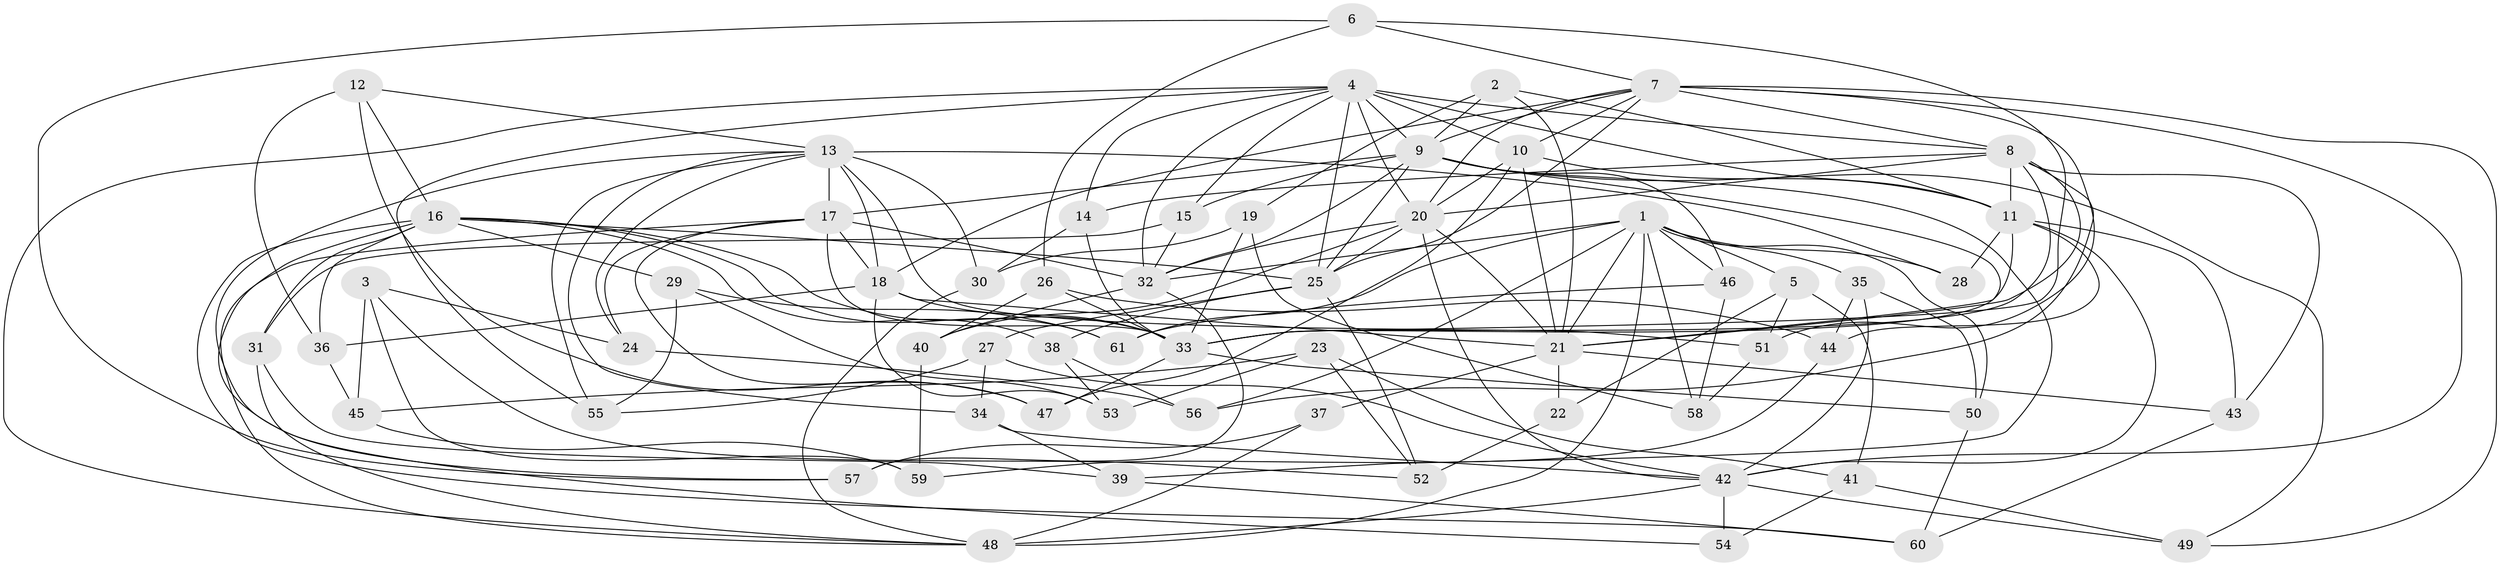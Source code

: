 // original degree distribution, {4: 1.0}
// Generated by graph-tools (version 1.1) at 2025/38/03/09/25 02:38:19]
// undirected, 61 vertices, 166 edges
graph export_dot {
graph [start="1"]
  node [color=gray90,style=filled];
  1;
  2;
  3;
  4;
  5;
  6;
  7;
  8;
  9;
  10;
  11;
  12;
  13;
  14;
  15;
  16;
  17;
  18;
  19;
  20;
  21;
  22;
  23;
  24;
  25;
  26;
  27;
  28;
  29;
  30;
  31;
  32;
  33;
  34;
  35;
  36;
  37;
  38;
  39;
  40;
  41;
  42;
  43;
  44;
  45;
  46;
  47;
  48;
  49;
  50;
  51;
  52;
  53;
  54;
  55;
  56;
  57;
  58;
  59;
  60;
  61;
  1 -- 5 [weight=1.0];
  1 -- 21 [weight=1.0];
  1 -- 28 [weight=1.0];
  1 -- 32 [weight=1.0];
  1 -- 35 [weight=1.0];
  1 -- 46 [weight=1.0];
  1 -- 48 [weight=2.0];
  1 -- 50 [weight=1.0];
  1 -- 56 [weight=1.0];
  1 -- 58 [weight=1.0];
  1 -- 61 [weight=1.0];
  2 -- 9 [weight=1.0];
  2 -- 11 [weight=1.0];
  2 -- 19 [weight=1.0];
  2 -- 21 [weight=1.0];
  3 -- 24 [weight=1.0];
  3 -- 45 [weight=1.0];
  3 -- 52 [weight=1.0];
  3 -- 59 [weight=1.0];
  4 -- 8 [weight=1.0];
  4 -- 9 [weight=2.0];
  4 -- 10 [weight=1.0];
  4 -- 11 [weight=1.0];
  4 -- 14 [weight=1.0];
  4 -- 15 [weight=1.0];
  4 -- 20 [weight=1.0];
  4 -- 25 [weight=1.0];
  4 -- 32 [weight=1.0];
  4 -- 48 [weight=1.0];
  4 -- 55 [weight=1.0];
  5 -- 22 [weight=1.0];
  5 -- 41 [weight=1.0];
  5 -- 51 [weight=1.0];
  6 -- 7 [weight=1.0];
  6 -- 26 [weight=1.0];
  6 -- 33 [weight=1.0];
  6 -- 57 [weight=1.0];
  7 -- 8 [weight=1.0];
  7 -- 9 [weight=1.0];
  7 -- 10 [weight=1.0];
  7 -- 18 [weight=1.0];
  7 -- 20 [weight=1.0];
  7 -- 25 [weight=1.0];
  7 -- 42 [weight=1.0];
  7 -- 49 [weight=1.0];
  7 -- 51 [weight=1.0];
  8 -- 11 [weight=2.0];
  8 -- 14 [weight=1.0];
  8 -- 20 [weight=1.0];
  8 -- 21 [weight=1.0];
  8 -- 33 [weight=1.0];
  8 -- 43 [weight=1.0];
  8 -- 56 [weight=1.0];
  9 -- 15 [weight=1.0];
  9 -- 17 [weight=1.0];
  9 -- 21 [weight=1.0];
  9 -- 25 [weight=1.0];
  9 -- 32 [weight=1.0];
  9 -- 39 [weight=1.0];
  9 -- 46 [weight=1.0];
  9 -- 49 [weight=1.0];
  10 -- 11 [weight=1.0];
  10 -- 20 [weight=3.0];
  10 -- 21 [weight=1.0];
  10 -- 47 [weight=1.0];
  11 -- 28 [weight=1.0];
  11 -- 33 [weight=1.0];
  11 -- 42 [weight=1.0];
  11 -- 43 [weight=1.0];
  11 -- 44 [weight=1.0];
  12 -- 13 [weight=1.0];
  12 -- 16 [weight=1.0];
  12 -- 36 [weight=1.0];
  12 -- 47 [weight=1.0];
  13 -- 17 [weight=2.0];
  13 -- 18 [weight=1.0];
  13 -- 24 [weight=1.0];
  13 -- 28 [weight=2.0];
  13 -- 30 [weight=1.0];
  13 -- 34 [weight=1.0];
  13 -- 51 [weight=1.0];
  13 -- 55 [weight=1.0];
  13 -- 57 [weight=1.0];
  14 -- 30 [weight=1.0];
  14 -- 33 [weight=1.0];
  15 -- 31 [weight=1.0];
  15 -- 32 [weight=1.0];
  16 -- 25 [weight=1.0];
  16 -- 29 [weight=1.0];
  16 -- 31 [weight=1.0];
  16 -- 33 [weight=1.0];
  16 -- 36 [weight=1.0];
  16 -- 38 [weight=1.0];
  16 -- 54 [weight=1.0];
  16 -- 60 [weight=1.0];
  16 -- 61 [weight=1.0];
  17 -- 18 [weight=1.0];
  17 -- 24 [weight=1.0];
  17 -- 32 [weight=2.0];
  17 -- 33 [weight=1.0];
  17 -- 47 [weight=1.0];
  17 -- 48 [weight=1.0];
  18 -- 21 [weight=1.0];
  18 -- 33 [weight=2.0];
  18 -- 36 [weight=1.0];
  18 -- 53 [weight=1.0];
  19 -- 30 [weight=1.0];
  19 -- 33 [weight=1.0];
  19 -- 58 [weight=1.0];
  20 -- 21 [weight=1.0];
  20 -- 25 [weight=1.0];
  20 -- 32 [weight=2.0];
  20 -- 40 [weight=1.0];
  20 -- 42 [weight=1.0];
  21 -- 22 [weight=2.0];
  21 -- 37 [weight=2.0];
  21 -- 43 [weight=1.0];
  22 -- 52 [weight=1.0];
  23 -- 41 [weight=1.0];
  23 -- 45 [weight=1.0];
  23 -- 52 [weight=1.0];
  23 -- 53 [weight=1.0];
  24 -- 56 [weight=1.0];
  25 -- 27 [weight=1.0];
  25 -- 38 [weight=1.0];
  25 -- 52 [weight=1.0];
  26 -- 33 [weight=1.0];
  26 -- 40 [weight=1.0];
  26 -- 44 [weight=1.0];
  27 -- 34 [weight=1.0];
  27 -- 42 [weight=1.0];
  27 -- 55 [weight=1.0];
  29 -- 53 [weight=1.0];
  29 -- 55 [weight=1.0];
  29 -- 61 [weight=1.0];
  30 -- 48 [weight=1.0];
  31 -- 39 [weight=1.0];
  31 -- 48 [weight=1.0];
  32 -- 40 [weight=1.0];
  32 -- 57 [weight=1.0];
  33 -- 47 [weight=1.0];
  33 -- 50 [weight=1.0];
  34 -- 39 [weight=1.0];
  34 -- 42 [weight=1.0];
  35 -- 42 [weight=1.0];
  35 -- 44 [weight=1.0];
  35 -- 50 [weight=1.0];
  36 -- 45 [weight=1.0];
  37 -- 48 [weight=1.0];
  37 -- 57 [weight=1.0];
  38 -- 53 [weight=1.0];
  38 -- 56 [weight=1.0];
  39 -- 60 [weight=1.0];
  40 -- 59 [weight=1.0];
  41 -- 49 [weight=1.0];
  41 -- 54 [weight=1.0];
  42 -- 48 [weight=1.0];
  42 -- 49 [weight=1.0];
  42 -- 54 [weight=2.0];
  43 -- 60 [weight=1.0];
  44 -- 59 [weight=1.0];
  45 -- 59 [weight=1.0];
  46 -- 58 [weight=1.0];
  46 -- 61 [weight=1.0];
  50 -- 60 [weight=1.0];
  51 -- 58 [weight=1.0];
}
